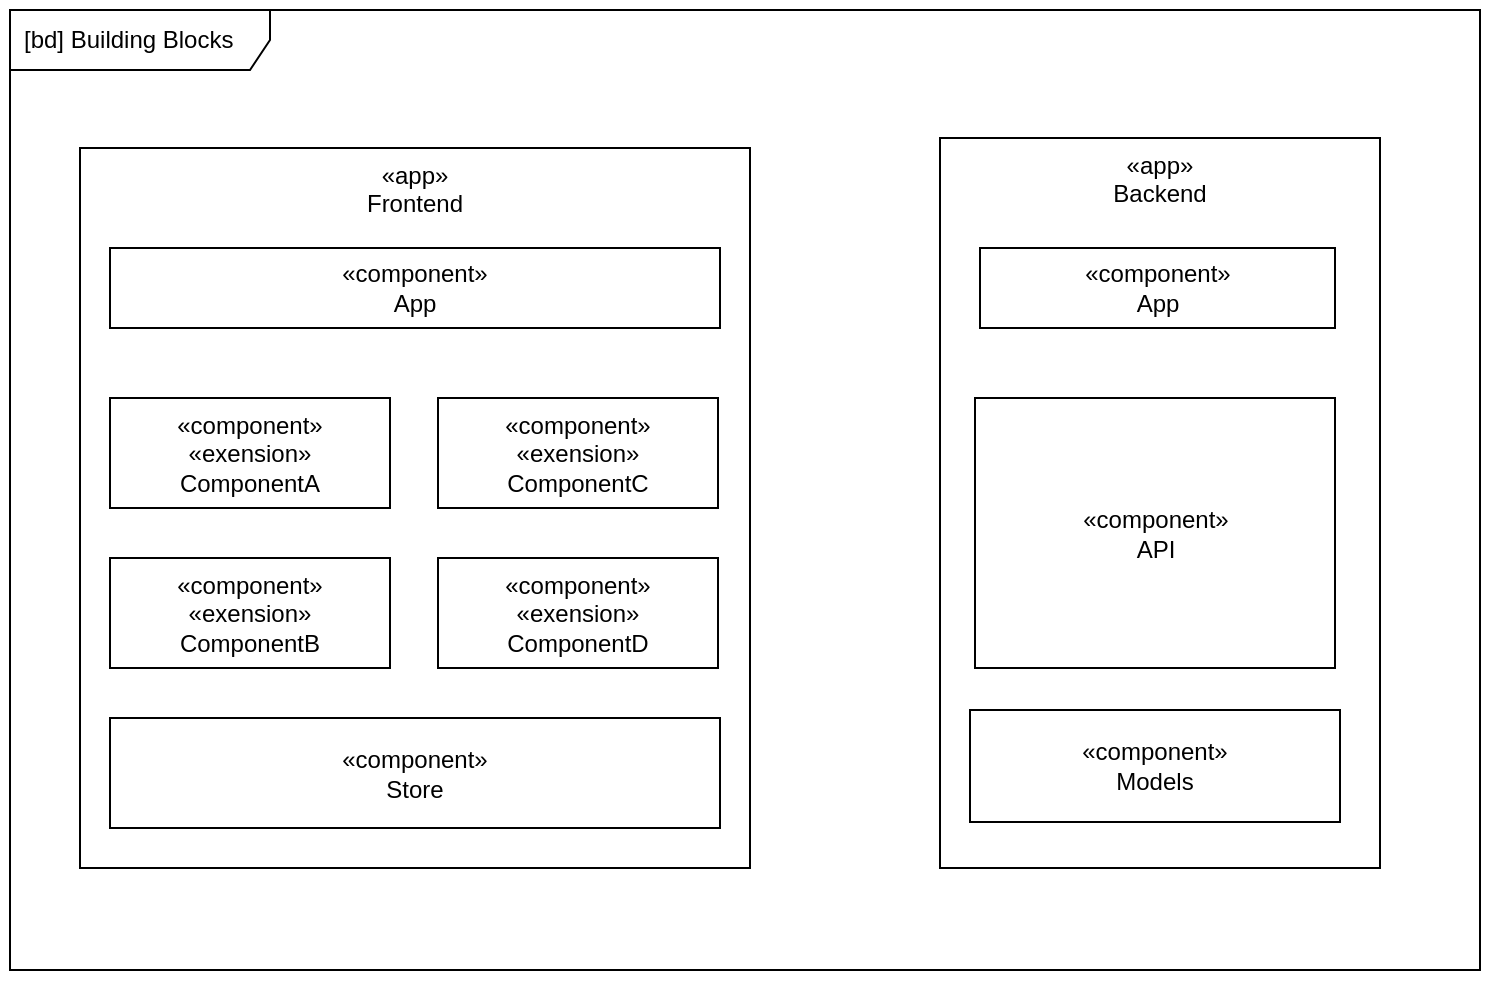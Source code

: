 <mxfile>
    <diagram id="pP1WaJ6vC72g-cJ4vM0m" name="Page-1">
        <mxGraphModel dx="746" dy="299" grid="1" gridSize="5" guides="1" tooltips="1" connect="1" arrows="1" fold="1" page="1" pageScale="1" pageWidth="827" pageHeight="583" math="0" shadow="0">
            <root>
                <mxCell id="0"/>
                <mxCell id="1" value="PageFrame (invisible)" style="locked=1;" parent="0"/>
                <mxCell id="23" value="" style="rounded=0;whiteSpace=wrap;html=1;strokeColor=none;fillColor=none;" parent="1" vertex="1">
                    <mxGeometry x="55" y="40" width="745" height="490" as="geometry"/>
                </mxCell>
                <mxCell id="11" value="DiagramFrame" style="locked=1;" parent="0"/>
                <mxCell id="18" value="[bd] Building Blocks" style="shape=umlFrame;whiteSpace=wrap;html=1;width=130;height=30;boundedLbl=1;verticalAlign=middle;align=left;spacingLeft=5;fillColor=none;" parent="11" vertex="1">
                    <mxGeometry x="60" y="45" width="735" height="480" as="geometry"/>
                </mxCell>
                <mxCell id="13" value="Apps" style="locked=1;" parent="0"/>
                <mxCell id="2" value="«app»&lt;br&gt;Frontend" style="rounded=0;whiteSpace=wrap;html=1;fillColor=none;verticalAlign=top;" parent="13" vertex="1">
                    <mxGeometry x="95" y="114" width="335" height="360" as="geometry"/>
                </mxCell>
                <mxCell id="19" value="«app»&lt;br&gt;Backend" style="rounded=0;whiteSpace=wrap;html=1;fillColor=none;verticalAlign=top;" parent="13" vertex="1">
                    <mxGeometry x="525" y="109" width="220" height="365" as="geometry"/>
                </mxCell>
                <mxCell id="12" value="Components" style="locked=1;" parent="0"/>
                <mxCell id="3" value="«component»&lt;br&gt;App" style="rounded=0;whiteSpace=wrap;html=1;fillColor=none;" parent="12" vertex="1">
                    <mxGeometry x="110" y="164" width="305" height="40" as="geometry"/>
                </mxCell>
                <mxCell id="4" value="«component»&lt;br&gt;Store" style="rounded=0;whiteSpace=wrap;html=1;fillColor=none;" parent="12" vertex="1">
                    <mxGeometry x="110" y="399" width="305" height="55" as="geometry"/>
                </mxCell>
                <mxCell id="5" value="«component»&lt;br&gt;«exension»&lt;br&gt;ComponentA" style="rounded=0;whiteSpace=wrap;html=1;fillColor=none;" parent="12" vertex="1">
                    <mxGeometry x="110" y="239" width="140" height="55" as="geometry"/>
                </mxCell>
                <mxCell id="7" value="«component»&lt;br&gt;«exension»&lt;br&gt;ComponentB" style="rounded=0;whiteSpace=wrap;html=1;fillColor=none;" parent="12" vertex="1">
                    <mxGeometry x="110" y="319" width="140" height="55" as="geometry"/>
                </mxCell>
                <mxCell id="8" value="«component»&lt;br&gt;«exension»&lt;br&gt;ComponentC" style="rounded=0;whiteSpace=wrap;html=1;fillColor=none;" parent="12" vertex="1">
                    <mxGeometry x="274" y="239" width="140" height="55" as="geometry"/>
                </mxCell>
                <mxCell id="9" value="«component»&lt;br&gt;«exension»&lt;br&gt;ComponentD" style="rounded=0;whiteSpace=wrap;html=1;fillColor=none;" parent="12" vertex="1">
                    <mxGeometry x="274" y="319" width="140" height="55" as="geometry"/>
                </mxCell>
                <mxCell id="21" value="«component»&lt;br&gt;Models" style="rounded=0;whiteSpace=wrap;html=1;fillColor=none;" parent="12" vertex="1">
                    <mxGeometry x="540" y="395" width="185" height="56" as="geometry"/>
                </mxCell>
                <mxCell id="22" value="«component»&lt;br&gt;App" style="rounded=0;whiteSpace=wrap;html=1;fillColor=none;" parent="12" vertex="1">
                    <mxGeometry x="545" y="164" width="177.5" height="40" as="geometry"/>
                </mxCell>
                <mxCell id="24" value="«component»&lt;br&gt;API" style="rounded=0;whiteSpace=wrap;html=1;fillColor=none;" vertex="1" parent="12">
                    <mxGeometry x="542.5" y="239" width="180" height="135" as="geometry"/>
                </mxCell>
                <mxCell id="15" value="SubComponents" style="locked=1;" parent="0"/>
            </root>
        </mxGraphModel>
    </diagram>
</mxfile>
